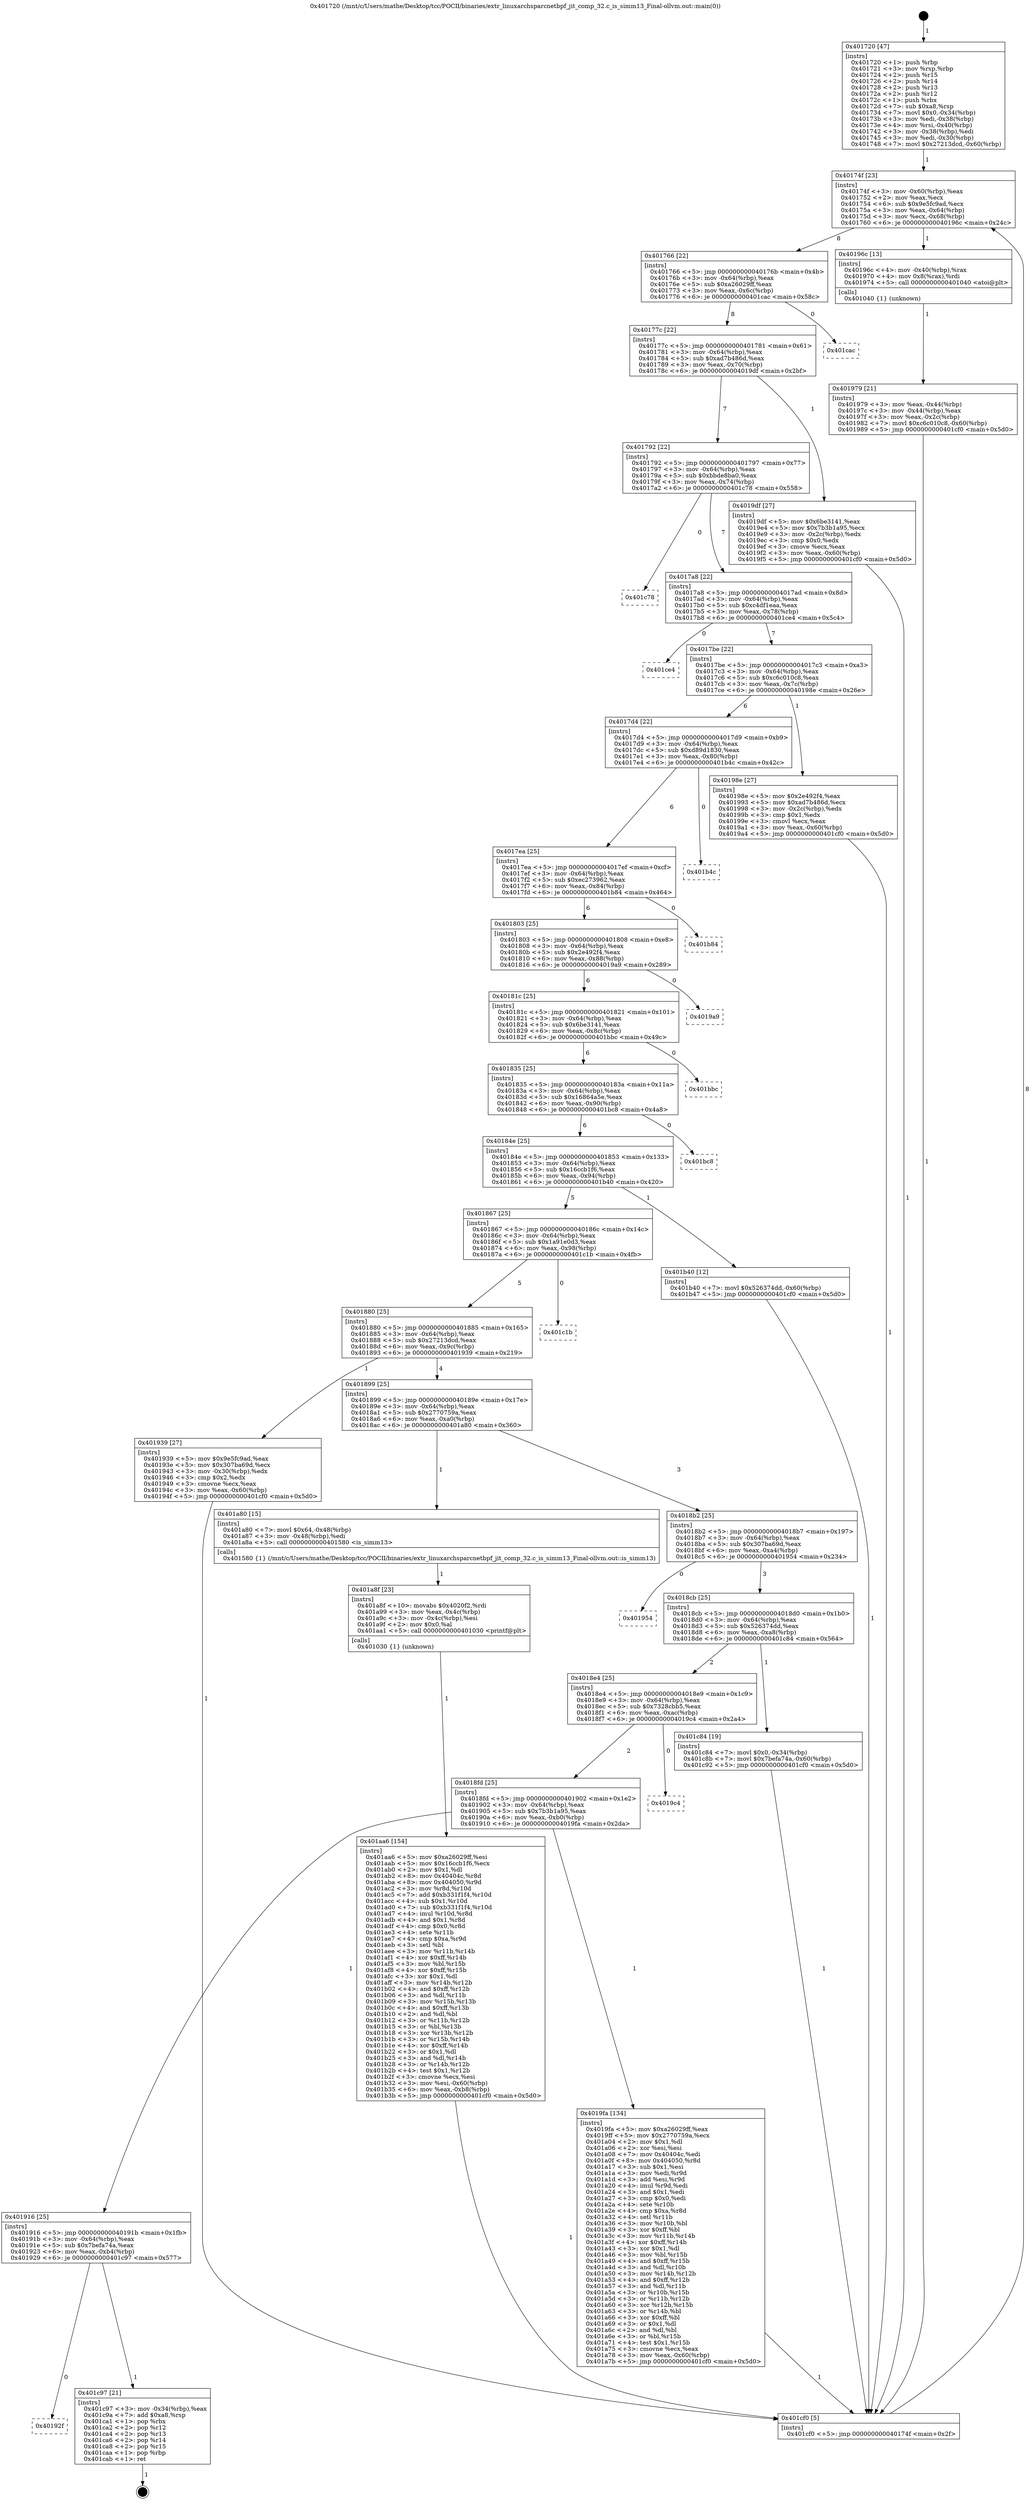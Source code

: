 digraph "0x401720" {
  label = "0x401720 (/mnt/c/Users/mathe/Desktop/tcc/POCII/binaries/extr_linuxarchsparcnetbpf_jit_comp_32.c_is_simm13_Final-ollvm.out::main(0))"
  labelloc = "t"
  node[shape=record]

  Entry [label="",width=0.3,height=0.3,shape=circle,fillcolor=black,style=filled]
  "0x40174f" [label="{
     0x40174f [23]\l
     | [instrs]\l
     &nbsp;&nbsp;0x40174f \<+3\>: mov -0x60(%rbp),%eax\l
     &nbsp;&nbsp;0x401752 \<+2\>: mov %eax,%ecx\l
     &nbsp;&nbsp;0x401754 \<+6\>: sub $0x9e5fc9ad,%ecx\l
     &nbsp;&nbsp;0x40175a \<+3\>: mov %eax,-0x64(%rbp)\l
     &nbsp;&nbsp;0x40175d \<+3\>: mov %ecx,-0x68(%rbp)\l
     &nbsp;&nbsp;0x401760 \<+6\>: je 000000000040196c \<main+0x24c\>\l
  }"]
  "0x40196c" [label="{
     0x40196c [13]\l
     | [instrs]\l
     &nbsp;&nbsp;0x40196c \<+4\>: mov -0x40(%rbp),%rax\l
     &nbsp;&nbsp;0x401970 \<+4\>: mov 0x8(%rax),%rdi\l
     &nbsp;&nbsp;0x401974 \<+5\>: call 0000000000401040 \<atoi@plt\>\l
     | [calls]\l
     &nbsp;&nbsp;0x401040 \{1\} (unknown)\l
  }"]
  "0x401766" [label="{
     0x401766 [22]\l
     | [instrs]\l
     &nbsp;&nbsp;0x401766 \<+5\>: jmp 000000000040176b \<main+0x4b\>\l
     &nbsp;&nbsp;0x40176b \<+3\>: mov -0x64(%rbp),%eax\l
     &nbsp;&nbsp;0x40176e \<+5\>: sub $0xa26029ff,%eax\l
     &nbsp;&nbsp;0x401773 \<+3\>: mov %eax,-0x6c(%rbp)\l
     &nbsp;&nbsp;0x401776 \<+6\>: je 0000000000401cac \<main+0x58c\>\l
  }"]
  Exit [label="",width=0.3,height=0.3,shape=circle,fillcolor=black,style=filled,peripheries=2]
  "0x401cac" [label="{
     0x401cac\l
  }", style=dashed]
  "0x40177c" [label="{
     0x40177c [22]\l
     | [instrs]\l
     &nbsp;&nbsp;0x40177c \<+5\>: jmp 0000000000401781 \<main+0x61\>\l
     &nbsp;&nbsp;0x401781 \<+3\>: mov -0x64(%rbp),%eax\l
     &nbsp;&nbsp;0x401784 \<+5\>: sub $0xad7b486d,%eax\l
     &nbsp;&nbsp;0x401789 \<+3\>: mov %eax,-0x70(%rbp)\l
     &nbsp;&nbsp;0x40178c \<+6\>: je 00000000004019df \<main+0x2bf\>\l
  }"]
  "0x40192f" [label="{
     0x40192f\l
  }", style=dashed]
  "0x4019df" [label="{
     0x4019df [27]\l
     | [instrs]\l
     &nbsp;&nbsp;0x4019df \<+5\>: mov $0x6be3141,%eax\l
     &nbsp;&nbsp;0x4019e4 \<+5\>: mov $0x7b3b1a95,%ecx\l
     &nbsp;&nbsp;0x4019e9 \<+3\>: mov -0x2c(%rbp),%edx\l
     &nbsp;&nbsp;0x4019ec \<+3\>: cmp $0x0,%edx\l
     &nbsp;&nbsp;0x4019ef \<+3\>: cmove %ecx,%eax\l
     &nbsp;&nbsp;0x4019f2 \<+3\>: mov %eax,-0x60(%rbp)\l
     &nbsp;&nbsp;0x4019f5 \<+5\>: jmp 0000000000401cf0 \<main+0x5d0\>\l
  }"]
  "0x401792" [label="{
     0x401792 [22]\l
     | [instrs]\l
     &nbsp;&nbsp;0x401792 \<+5\>: jmp 0000000000401797 \<main+0x77\>\l
     &nbsp;&nbsp;0x401797 \<+3\>: mov -0x64(%rbp),%eax\l
     &nbsp;&nbsp;0x40179a \<+5\>: sub $0xbbde8ba0,%eax\l
     &nbsp;&nbsp;0x40179f \<+3\>: mov %eax,-0x74(%rbp)\l
     &nbsp;&nbsp;0x4017a2 \<+6\>: je 0000000000401c78 \<main+0x558\>\l
  }"]
  "0x401c97" [label="{
     0x401c97 [21]\l
     | [instrs]\l
     &nbsp;&nbsp;0x401c97 \<+3\>: mov -0x34(%rbp),%eax\l
     &nbsp;&nbsp;0x401c9a \<+7\>: add $0xa8,%rsp\l
     &nbsp;&nbsp;0x401ca1 \<+1\>: pop %rbx\l
     &nbsp;&nbsp;0x401ca2 \<+2\>: pop %r12\l
     &nbsp;&nbsp;0x401ca4 \<+2\>: pop %r13\l
     &nbsp;&nbsp;0x401ca6 \<+2\>: pop %r14\l
     &nbsp;&nbsp;0x401ca8 \<+2\>: pop %r15\l
     &nbsp;&nbsp;0x401caa \<+1\>: pop %rbp\l
     &nbsp;&nbsp;0x401cab \<+1\>: ret\l
  }"]
  "0x401c78" [label="{
     0x401c78\l
  }", style=dashed]
  "0x4017a8" [label="{
     0x4017a8 [22]\l
     | [instrs]\l
     &nbsp;&nbsp;0x4017a8 \<+5\>: jmp 00000000004017ad \<main+0x8d\>\l
     &nbsp;&nbsp;0x4017ad \<+3\>: mov -0x64(%rbp),%eax\l
     &nbsp;&nbsp;0x4017b0 \<+5\>: sub $0xc4df1eaa,%eax\l
     &nbsp;&nbsp;0x4017b5 \<+3\>: mov %eax,-0x78(%rbp)\l
     &nbsp;&nbsp;0x4017b8 \<+6\>: je 0000000000401ce4 \<main+0x5c4\>\l
  }"]
  "0x401aa6" [label="{
     0x401aa6 [154]\l
     | [instrs]\l
     &nbsp;&nbsp;0x401aa6 \<+5\>: mov $0xa26029ff,%esi\l
     &nbsp;&nbsp;0x401aab \<+5\>: mov $0x16ccb1f6,%ecx\l
     &nbsp;&nbsp;0x401ab0 \<+2\>: mov $0x1,%dl\l
     &nbsp;&nbsp;0x401ab2 \<+8\>: mov 0x40404c,%r8d\l
     &nbsp;&nbsp;0x401aba \<+8\>: mov 0x404050,%r9d\l
     &nbsp;&nbsp;0x401ac2 \<+3\>: mov %r8d,%r10d\l
     &nbsp;&nbsp;0x401ac5 \<+7\>: add $0xb331f1f4,%r10d\l
     &nbsp;&nbsp;0x401acc \<+4\>: sub $0x1,%r10d\l
     &nbsp;&nbsp;0x401ad0 \<+7\>: sub $0xb331f1f4,%r10d\l
     &nbsp;&nbsp;0x401ad7 \<+4\>: imul %r10d,%r8d\l
     &nbsp;&nbsp;0x401adb \<+4\>: and $0x1,%r8d\l
     &nbsp;&nbsp;0x401adf \<+4\>: cmp $0x0,%r8d\l
     &nbsp;&nbsp;0x401ae3 \<+4\>: sete %r11b\l
     &nbsp;&nbsp;0x401ae7 \<+4\>: cmp $0xa,%r9d\l
     &nbsp;&nbsp;0x401aeb \<+3\>: setl %bl\l
     &nbsp;&nbsp;0x401aee \<+3\>: mov %r11b,%r14b\l
     &nbsp;&nbsp;0x401af1 \<+4\>: xor $0xff,%r14b\l
     &nbsp;&nbsp;0x401af5 \<+3\>: mov %bl,%r15b\l
     &nbsp;&nbsp;0x401af8 \<+4\>: xor $0xff,%r15b\l
     &nbsp;&nbsp;0x401afc \<+3\>: xor $0x1,%dl\l
     &nbsp;&nbsp;0x401aff \<+3\>: mov %r14b,%r12b\l
     &nbsp;&nbsp;0x401b02 \<+4\>: and $0xff,%r12b\l
     &nbsp;&nbsp;0x401b06 \<+3\>: and %dl,%r11b\l
     &nbsp;&nbsp;0x401b09 \<+3\>: mov %r15b,%r13b\l
     &nbsp;&nbsp;0x401b0c \<+4\>: and $0xff,%r13b\l
     &nbsp;&nbsp;0x401b10 \<+2\>: and %dl,%bl\l
     &nbsp;&nbsp;0x401b12 \<+3\>: or %r11b,%r12b\l
     &nbsp;&nbsp;0x401b15 \<+3\>: or %bl,%r13b\l
     &nbsp;&nbsp;0x401b18 \<+3\>: xor %r13b,%r12b\l
     &nbsp;&nbsp;0x401b1b \<+3\>: or %r15b,%r14b\l
     &nbsp;&nbsp;0x401b1e \<+4\>: xor $0xff,%r14b\l
     &nbsp;&nbsp;0x401b22 \<+3\>: or $0x1,%dl\l
     &nbsp;&nbsp;0x401b25 \<+3\>: and %dl,%r14b\l
     &nbsp;&nbsp;0x401b28 \<+3\>: or %r14b,%r12b\l
     &nbsp;&nbsp;0x401b2b \<+4\>: test $0x1,%r12b\l
     &nbsp;&nbsp;0x401b2f \<+3\>: cmovne %ecx,%esi\l
     &nbsp;&nbsp;0x401b32 \<+3\>: mov %esi,-0x60(%rbp)\l
     &nbsp;&nbsp;0x401b35 \<+6\>: mov %eax,-0xb8(%rbp)\l
     &nbsp;&nbsp;0x401b3b \<+5\>: jmp 0000000000401cf0 \<main+0x5d0\>\l
  }"]
  "0x401ce4" [label="{
     0x401ce4\l
  }", style=dashed]
  "0x4017be" [label="{
     0x4017be [22]\l
     | [instrs]\l
     &nbsp;&nbsp;0x4017be \<+5\>: jmp 00000000004017c3 \<main+0xa3\>\l
     &nbsp;&nbsp;0x4017c3 \<+3\>: mov -0x64(%rbp),%eax\l
     &nbsp;&nbsp;0x4017c6 \<+5\>: sub $0xc6c010c8,%eax\l
     &nbsp;&nbsp;0x4017cb \<+3\>: mov %eax,-0x7c(%rbp)\l
     &nbsp;&nbsp;0x4017ce \<+6\>: je 000000000040198e \<main+0x26e\>\l
  }"]
  "0x401a8f" [label="{
     0x401a8f [23]\l
     | [instrs]\l
     &nbsp;&nbsp;0x401a8f \<+10\>: movabs $0x4020f2,%rdi\l
     &nbsp;&nbsp;0x401a99 \<+3\>: mov %eax,-0x4c(%rbp)\l
     &nbsp;&nbsp;0x401a9c \<+3\>: mov -0x4c(%rbp),%esi\l
     &nbsp;&nbsp;0x401a9f \<+2\>: mov $0x0,%al\l
     &nbsp;&nbsp;0x401aa1 \<+5\>: call 0000000000401030 \<printf@plt\>\l
     | [calls]\l
     &nbsp;&nbsp;0x401030 \{1\} (unknown)\l
  }"]
  "0x40198e" [label="{
     0x40198e [27]\l
     | [instrs]\l
     &nbsp;&nbsp;0x40198e \<+5\>: mov $0x2e492f4,%eax\l
     &nbsp;&nbsp;0x401993 \<+5\>: mov $0xad7b486d,%ecx\l
     &nbsp;&nbsp;0x401998 \<+3\>: mov -0x2c(%rbp),%edx\l
     &nbsp;&nbsp;0x40199b \<+3\>: cmp $0x1,%edx\l
     &nbsp;&nbsp;0x40199e \<+3\>: cmovl %ecx,%eax\l
     &nbsp;&nbsp;0x4019a1 \<+3\>: mov %eax,-0x60(%rbp)\l
     &nbsp;&nbsp;0x4019a4 \<+5\>: jmp 0000000000401cf0 \<main+0x5d0\>\l
  }"]
  "0x4017d4" [label="{
     0x4017d4 [22]\l
     | [instrs]\l
     &nbsp;&nbsp;0x4017d4 \<+5\>: jmp 00000000004017d9 \<main+0xb9\>\l
     &nbsp;&nbsp;0x4017d9 \<+3\>: mov -0x64(%rbp),%eax\l
     &nbsp;&nbsp;0x4017dc \<+5\>: sub $0xd89d1830,%eax\l
     &nbsp;&nbsp;0x4017e1 \<+3\>: mov %eax,-0x80(%rbp)\l
     &nbsp;&nbsp;0x4017e4 \<+6\>: je 0000000000401b4c \<main+0x42c\>\l
  }"]
  "0x401916" [label="{
     0x401916 [25]\l
     | [instrs]\l
     &nbsp;&nbsp;0x401916 \<+5\>: jmp 000000000040191b \<main+0x1fb\>\l
     &nbsp;&nbsp;0x40191b \<+3\>: mov -0x64(%rbp),%eax\l
     &nbsp;&nbsp;0x40191e \<+5\>: sub $0x7befa74a,%eax\l
     &nbsp;&nbsp;0x401923 \<+6\>: mov %eax,-0xb4(%rbp)\l
     &nbsp;&nbsp;0x401929 \<+6\>: je 0000000000401c97 \<main+0x577\>\l
  }"]
  "0x401b4c" [label="{
     0x401b4c\l
  }", style=dashed]
  "0x4017ea" [label="{
     0x4017ea [25]\l
     | [instrs]\l
     &nbsp;&nbsp;0x4017ea \<+5\>: jmp 00000000004017ef \<main+0xcf\>\l
     &nbsp;&nbsp;0x4017ef \<+3\>: mov -0x64(%rbp),%eax\l
     &nbsp;&nbsp;0x4017f2 \<+5\>: sub $0xec273962,%eax\l
     &nbsp;&nbsp;0x4017f7 \<+6\>: mov %eax,-0x84(%rbp)\l
     &nbsp;&nbsp;0x4017fd \<+6\>: je 0000000000401b84 \<main+0x464\>\l
  }"]
  "0x4019fa" [label="{
     0x4019fa [134]\l
     | [instrs]\l
     &nbsp;&nbsp;0x4019fa \<+5\>: mov $0xa26029ff,%eax\l
     &nbsp;&nbsp;0x4019ff \<+5\>: mov $0x2770759a,%ecx\l
     &nbsp;&nbsp;0x401a04 \<+2\>: mov $0x1,%dl\l
     &nbsp;&nbsp;0x401a06 \<+2\>: xor %esi,%esi\l
     &nbsp;&nbsp;0x401a08 \<+7\>: mov 0x40404c,%edi\l
     &nbsp;&nbsp;0x401a0f \<+8\>: mov 0x404050,%r8d\l
     &nbsp;&nbsp;0x401a17 \<+3\>: sub $0x1,%esi\l
     &nbsp;&nbsp;0x401a1a \<+3\>: mov %edi,%r9d\l
     &nbsp;&nbsp;0x401a1d \<+3\>: add %esi,%r9d\l
     &nbsp;&nbsp;0x401a20 \<+4\>: imul %r9d,%edi\l
     &nbsp;&nbsp;0x401a24 \<+3\>: and $0x1,%edi\l
     &nbsp;&nbsp;0x401a27 \<+3\>: cmp $0x0,%edi\l
     &nbsp;&nbsp;0x401a2a \<+4\>: sete %r10b\l
     &nbsp;&nbsp;0x401a2e \<+4\>: cmp $0xa,%r8d\l
     &nbsp;&nbsp;0x401a32 \<+4\>: setl %r11b\l
     &nbsp;&nbsp;0x401a36 \<+3\>: mov %r10b,%bl\l
     &nbsp;&nbsp;0x401a39 \<+3\>: xor $0xff,%bl\l
     &nbsp;&nbsp;0x401a3c \<+3\>: mov %r11b,%r14b\l
     &nbsp;&nbsp;0x401a3f \<+4\>: xor $0xff,%r14b\l
     &nbsp;&nbsp;0x401a43 \<+3\>: xor $0x1,%dl\l
     &nbsp;&nbsp;0x401a46 \<+3\>: mov %bl,%r15b\l
     &nbsp;&nbsp;0x401a49 \<+4\>: and $0xff,%r15b\l
     &nbsp;&nbsp;0x401a4d \<+3\>: and %dl,%r10b\l
     &nbsp;&nbsp;0x401a50 \<+3\>: mov %r14b,%r12b\l
     &nbsp;&nbsp;0x401a53 \<+4\>: and $0xff,%r12b\l
     &nbsp;&nbsp;0x401a57 \<+3\>: and %dl,%r11b\l
     &nbsp;&nbsp;0x401a5a \<+3\>: or %r10b,%r15b\l
     &nbsp;&nbsp;0x401a5d \<+3\>: or %r11b,%r12b\l
     &nbsp;&nbsp;0x401a60 \<+3\>: xor %r12b,%r15b\l
     &nbsp;&nbsp;0x401a63 \<+3\>: or %r14b,%bl\l
     &nbsp;&nbsp;0x401a66 \<+3\>: xor $0xff,%bl\l
     &nbsp;&nbsp;0x401a69 \<+3\>: or $0x1,%dl\l
     &nbsp;&nbsp;0x401a6c \<+2\>: and %dl,%bl\l
     &nbsp;&nbsp;0x401a6e \<+3\>: or %bl,%r15b\l
     &nbsp;&nbsp;0x401a71 \<+4\>: test $0x1,%r15b\l
     &nbsp;&nbsp;0x401a75 \<+3\>: cmovne %ecx,%eax\l
     &nbsp;&nbsp;0x401a78 \<+3\>: mov %eax,-0x60(%rbp)\l
     &nbsp;&nbsp;0x401a7b \<+5\>: jmp 0000000000401cf0 \<main+0x5d0\>\l
  }"]
  "0x401b84" [label="{
     0x401b84\l
  }", style=dashed]
  "0x401803" [label="{
     0x401803 [25]\l
     | [instrs]\l
     &nbsp;&nbsp;0x401803 \<+5\>: jmp 0000000000401808 \<main+0xe8\>\l
     &nbsp;&nbsp;0x401808 \<+3\>: mov -0x64(%rbp),%eax\l
     &nbsp;&nbsp;0x40180b \<+5\>: sub $0x2e492f4,%eax\l
     &nbsp;&nbsp;0x401810 \<+6\>: mov %eax,-0x88(%rbp)\l
     &nbsp;&nbsp;0x401816 \<+6\>: je 00000000004019a9 \<main+0x289\>\l
  }"]
  "0x4018fd" [label="{
     0x4018fd [25]\l
     | [instrs]\l
     &nbsp;&nbsp;0x4018fd \<+5\>: jmp 0000000000401902 \<main+0x1e2\>\l
     &nbsp;&nbsp;0x401902 \<+3\>: mov -0x64(%rbp),%eax\l
     &nbsp;&nbsp;0x401905 \<+5\>: sub $0x7b3b1a95,%eax\l
     &nbsp;&nbsp;0x40190a \<+6\>: mov %eax,-0xb0(%rbp)\l
     &nbsp;&nbsp;0x401910 \<+6\>: je 00000000004019fa \<main+0x2da\>\l
  }"]
  "0x4019a9" [label="{
     0x4019a9\l
  }", style=dashed]
  "0x40181c" [label="{
     0x40181c [25]\l
     | [instrs]\l
     &nbsp;&nbsp;0x40181c \<+5\>: jmp 0000000000401821 \<main+0x101\>\l
     &nbsp;&nbsp;0x401821 \<+3\>: mov -0x64(%rbp),%eax\l
     &nbsp;&nbsp;0x401824 \<+5\>: sub $0x6be3141,%eax\l
     &nbsp;&nbsp;0x401829 \<+6\>: mov %eax,-0x8c(%rbp)\l
     &nbsp;&nbsp;0x40182f \<+6\>: je 0000000000401bbc \<main+0x49c\>\l
  }"]
  "0x4019c4" [label="{
     0x4019c4\l
  }", style=dashed]
  "0x401bbc" [label="{
     0x401bbc\l
  }", style=dashed]
  "0x401835" [label="{
     0x401835 [25]\l
     | [instrs]\l
     &nbsp;&nbsp;0x401835 \<+5\>: jmp 000000000040183a \<main+0x11a\>\l
     &nbsp;&nbsp;0x40183a \<+3\>: mov -0x64(%rbp),%eax\l
     &nbsp;&nbsp;0x40183d \<+5\>: sub $0x16864a5e,%eax\l
     &nbsp;&nbsp;0x401842 \<+6\>: mov %eax,-0x90(%rbp)\l
     &nbsp;&nbsp;0x401848 \<+6\>: je 0000000000401bc8 \<main+0x4a8\>\l
  }"]
  "0x4018e4" [label="{
     0x4018e4 [25]\l
     | [instrs]\l
     &nbsp;&nbsp;0x4018e4 \<+5\>: jmp 00000000004018e9 \<main+0x1c9\>\l
     &nbsp;&nbsp;0x4018e9 \<+3\>: mov -0x64(%rbp),%eax\l
     &nbsp;&nbsp;0x4018ec \<+5\>: sub $0x7328cbb5,%eax\l
     &nbsp;&nbsp;0x4018f1 \<+6\>: mov %eax,-0xac(%rbp)\l
     &nbsp;&nbsp;0x4018f7 \<+6\>: je 00000000004019c4 \<main+0x2a4\>\l
  }"]
  "0x401bc8" [label="{
     0x401bc8\l
  }", style=dashed]
  "0x40184e" [label="{
     0x40184e [25]\l
     | [instrs]\l
     &nbsp;&nbsp;0x40184e \<+5\>: jmp 0000000000401853 \<main+0x133\>\l
     &nbsp;&nbsp;0x401853 \<+3\>: mov -0x64(%rbp),%eax\l
     &nbsp;&nbsp;0x401856 \<+5\>: sub $0x16ccb1f6,%eax\l
     &nbsp;&nbsp;0x40185b \<+6\>: mov %eax,-0x94(%rbp)\l
     &nbsp;&nbsp;0x401861 \<+6\>: je 0000000000401b40 \<main+0x420\>\l
  }"]
  "0x401c84" [label="{
     0x401c84 [19]\l
     | [instrs]\l
     &nbsp;&nbsp;0x401c84 \<+7\>: movl $0x0,-0x34(%rbp)\l
     &nbsp;&nbsp;0x401c8b \<+7\>: movl $0x7befa74a,-0x60(%rbp)\l
     &nbsp;&nbsp;0x401c92 \<+5\>: jmp 0000000000401cf0 \<main+0x5d0\>\l
  }"]
  "0x401b40" [label="{
     0x401b40 [12]\l
     | [instrs]\l
     &nbsp;&nbsp;0x401b40 \<+7\>: movl $0x526374dd,-0x60(%rbp)\l
     &nbsp;&nbsp;0x401b47 \<+5\>: jmp 0000000000401cf0 \<main+0x5d0\>\l
  }"]
  "0x401867" [label="{
     0x401867 [25]\l
     | [instrs]\l
     &nbsp;&nbsp;0x401867 \<+5\>: jmp 000000000040186c \<main+0x14c\>\l
     &nbsp;&nbsp;0x40186c \<+3\>: mov -0x64(%rbp),%eax\l
     &nbsp;&nbsp;0x40186f \<+5\>: sub $0x1a91e0d3,%eax\l
     &nbsp;&nbsp;0x401874 \<+6\>: mov %eax,-0x98(%rbp)\l
     &nbsp;&nbsp;0x40187a \<+6\>: je 0000000000401c1b \<main+0x4fb\>\l
  }"]
  "0x4018cb" [label="{
     0x4018cb [25]\l
     | [instrs]\l
     &nbsp;&nbsp;0x4018cb \<+5\>: jmp 00000000004018d0 \<main+0x1b0\>\l
     &nbsp;&nbsp;0x4018d0 \<+3\>: mov -0x64(%rbp),%eax\l
     &nbsp;&nbsp;0x4018d3 \<+5\>: sub $0x526374dd,%eax\l
     &nbsp;&nbsp;0x4018d8 \<+6\>: mov %eax,-0xa8(%rbp)\l
     &nbsp;&nbsp;0x4018de \<+6\>: je 0000000000401c84 \<main+0x564\>\l
  }"]
  "0x401c1b" [label="{
     0x401c1b\l
  }", style=dashed]
  "0x401880" [label="{
     0x401880 [25]\l
     | [instrs]\l
     &nbsp;&nbsp;0x401880 \<+5\>: jmp 0000000000401885 \<main+0x165\>\l
     &nbsp;&nbsp;0x401885 \<+3\>: mov -0x64(%rbp),%eax\l
     &nbsp;&nbsp;0x401888 \<+5\>: sub $0x27213dcd,%eax\l
     &nbsp;&nbsp;0x40188d \<+6\>: mov %eax,-0x9c(%rbp)\l
     &nbsp;&nbsp;0x401893 \<+6\>: je 0000000000401939 \<main+0x219\>\l
  }"]
  "0x401954" [label="{
     0x401954\l
  }", style=dashed]
  "0x401939" [label="{
     0x401939 [27]\l
     | [instrs]\l
     &nbsp;&nbsp;0x401939 \<+5\>: mov $0x9e5fc9ad,%eax\l
     &nbsp;&nbsp;0x40193e \<+5\>: mov $0x307ba69d,%ecx\l
     &nbsp;&nbsp;0x401943 \<+3\>: mov -0x30(%rbp),%edx\l
     &nbsp;&nbsp;0x401946 \<+3\>: cmp $0x2,%edx\l
     &nbsp;&nbsp;0x401949 \<+3\>: cmovne %ecx,%eax\l
     &nbsp;&nbsp;0x40194c \<+3\>: mov %eax,-0x60(%rbp)\l
     &nbsp;&nbsp;0x40194f \<+5\>: jmp 0000000000401cf0 \<main+0x5d0\>\l
  }"]
  "0x401899" [label="{
     0x401899 [25]\l
     | [instrs]\l
     &nbsp;&nbsp;0x401899 \<+5\>: jmp 000000000040189e \<main+0x17e\>\l
     &nbsp;&nbsp;0x40189e \<+3\>: mov -0x64(%rbp),%eax\l
     &nbsp;&nbsp;0x4018a1 \<+5\>: sub $0x2770759a,%eax\l
     &nbsp;&nbsp;0x4018a6 \<+6\>: mov %eax,-0xa0(%rbp)\l
     &nbsp;&nbsp;0x4018ac \<+6\>: je 0000000000401a80 \<main+0x360\>\l
  }"]
  "0x401cf0" [label="{
     0x401cf0 [5]\l
     | [instrs]\l
     &nbsp;&nbsp;0x401cf0 \<+5\>: jmp 000000000040174f \<main+0x2f\>\l
  }"]
  "0x401720" [label="{
     0x401720 [47]\l
     | [instrs]\l
     &nbsp;&nbsp;0x401720 \<+1\>: push %rbp\l
     &nbsp;&nbsp;0x401721 \<+3\>: mov %rsp,%rbp\l
     &nbsp;&nbsp;0x401724 \<+2\>: push %r15\l
     &nbsp;&nbsp;0x401726 \<+2\>: push %r14\l
     &nbsp;&nbsp;0x401728 \<+2\>: push %r13\l
     &nbsp;&nbsp;0x40172a \<+2\>: push %r12\l
     &nbsp;&nbsp;0x40172c \<+1\>: push %rbx\l
     &nbsp;&nbsp;0x40172d \<+7\>: sub $0xa8,%rsp\l
     &nbsp;&nbsp;0x401734 \<+7\>: movl $0x0,-0x34(%rbp)\l
     &nbsp;&nbsp;0x40173b \<+3\>: mov %edi,-0x38(%rbp)\l
     &nbsp;&nbsp;0x40173e \<+4\>: mov %rsi,-0x40(%rbp)\l
     &nbsp;&nbsp;0x401742 \<+3\>: mov -0x38(%rbp),%edi\l
     &nbsp;&nbsp;0x401745 \<+3\>: mov %edi,-0x30(%rbp)\l
     &nbsp;&nbsp;0x401748 \<+7\>: movl $0x27213dcd,-0x60(%rbp)\l
  }"]
  "0x401979" [label="{
     0x401979 [21]\l
     | [instrs]\l
     &nbsp;&nbsp;0x401979 \<+3\>: mov %eax,-0x44(%rbp)\l
     &nbsp;&nbsp;0x40197c \<+3\>: mov -0x44(%rbp),%eax\l
     &nbsp;&nbsp;0x40197f \<+3\>: mov %eax,-0x2c(%rbp)\l
     &nbsp;&nbsp;0x401982 \<+7\>: movl $0xc6c010c8,-0x60(%rbp)\l
     &nbsp;&nbsp;0x401989 \<+5\>: jmp 0000000000401cf0 \<main+0x5d0\>\l
  }"]
  "0x4018b2" [label="{
     0x4018b2 [25]\l
     | [instrs]\l
     &nbsp;&nbsp;0x4018b2 \<+5\>: jmp 00000000004018b7 \<main+0x197\>\l
     &nbsp;&nbsp;0x4018b7 \<+3\>: mov -0x64(%rbp),%eax\l
     &nbsp;&nbsp;0x4018ba \<+5\>: sub $0x307ba69d,%eax\l
     &nbsp;&nbsp;0x4018bf \<+6\>: mov %eax,-0xa4(%rbp)\l
     &nbsp;&nbsp;0x4018c5 \<+6\>: je 0000000000401954 \<main+0x234\>\l
  }"]
  "0x401a80" [label="{
     0x401a80 [15]\l
     | [instrs]\l
     &nbsp;&nbsp;0x401a80 \<+7\>: movl $0x64,-0x48(%rbp)\l
     &nbsp;&nbsp;0x401a87 \<+3\>: mov -0x48(%rbp),%edi\l
     &nbsp;&nbsp;0x401a8a \<+5\>: call 0000000000401580 \<is_simm13\>\l
     | [calls]\l
     &nbsp;&nbsp;0x401580 \{1\} (/mnt/c/Users/mathe/Desktop/tcc/POCII/binaries/extr_linuxarchsparcnetbpf_jit_comp_32.c_is_simm13_Final-ollvm.out::is_simm13)\l
  }"]
  Entry -> "0x401720" [label=" 1"]
  "0x40174f" -> "0x40196c" [label=" 1"]
  "0x40174f" -> "0x401766" [label=" 8"]
  "0x401c97" -> Exit [label=" 1"]
  "0x401766" -> "0x401cac" [label=" 0"]
  "0x401766" -> "0x40177c" [label=" 8"]
  "0x401916" -> "0x40192f" [label=" 0"]
  "0x40177c" -> "0x4019df" [label=" 1"]
  "0x40177c" -> "0x401792" [label=" 7"]
  "0x401916" -> "0x401c97" [label=" 1"]
  "0x401792" -> "0x401c78" [label=" 0"]
  "0x401792" -> "0x4017a8" [label=" 7"]
  "0x401c84" -> "0x401cf0" [label=" 1"]
  "0x4017a8" -> "0x401ce4" [label=" 0"]
  "0x4017a8" -> "0x4017be" [label=" 7"]
  "0x401b40" -> "0x401cf0" [label=" 1"]
  "0x4017be" -> "0x40198e" [label=" 1"]
  "0x4017be" -> "0x4017d4" [label=" 6"]
  "0x401aa6" -> "0x401cf0" [label=" 1"]
  "0x4017d4" -> "0x401b4c" [label=" 0"]
  "0x4017d4" -> "0x4017ea" [label=" 6"]
  "0x401a8f" -> "0x401aa6" [label=" 1"]
  "0x4017ea" -> "0x401b84" [label=" 0"]
  "0x4017ea" -> "0x401803" [label=" 6"]
  "0x401a80" -> "0x401a8f" [label=" 1"]
  "0x401803" -> "0x4019a9" [label=" 0"]
  "0x401803" -> "0x40181c" [label=" 6"]
  "0x4018fd" -> "0x401916" [label=" 1"]
  "0x40181c" -> "0x401bbc" [label=" 0"]
  "0x40181c" -> "0x401835" [label=" 6"]
  "0x4018fd" -> "0x4019fa" [label=" 1"]
  "0x401835" -> "0x401bc8" [label=" 0"]
  "0x401835" -> "0x40184e" [label=" 6"]
  "0x4018e4" -> "0x4018fd" [label=" 2"]
  "0x40184e" -> "0x401b40" [label=" 1"]
  "0x40184e" -> "0x401867" [label=" 5"]
  "0x4018e4" -> "0x4019c4" [label=" 0"]
  "0x401867" -> "0x401c1b" [label=" 0"]
  "0x401867" -> "0x401880" [label=" 5"]
  "0x4018cb" -> "0x4018e4" [label=" 2"]
  "0x401880" -> "0x401939" [label=" 1"]
  "0x401880" -> "0x401899" [label=" 4"]
  "0x401939" -> "0x401cf0" [label=" 1"]
  "0x401720" -> "0x40174f" [label=" 1"]
  "0x401cf0" -> "0x40174f" [label=" 8"]
  "0x40196c" -> "0x401979" [label=" 1"]
  "0x401979" -> "0x401cf0" [label=" 1"]
  "0x40198e" -> "0x401cf0" [label=" 1"]
  "0x4019df" -> "0x401cf0" [label=" 1"]
  "0x4018cb" -> "0x401c84" [label=" 1"]
  "0x401899" -> "0x401a80" [label=" 1"]
  "0x401899" -> "0x4018b2" [label=" 3"]
  "0x4019fa" -> "0x401cf0" [label=" 1"]
  "0x4018b2" -> "0x401954" [label=" 0"]
  "0x4018b2" -> "0x4018cb" [label=" 3"]
}
